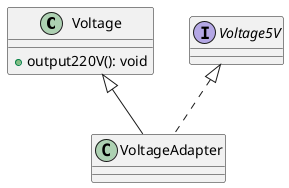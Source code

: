 @startuml

class Voltage{
    + output220V(): void
}

interface Voltage5V

class VoltageAdapter
Voltage <|--VoltageAdapter
Voltage5V <|..VoltageAdapter

@enduml